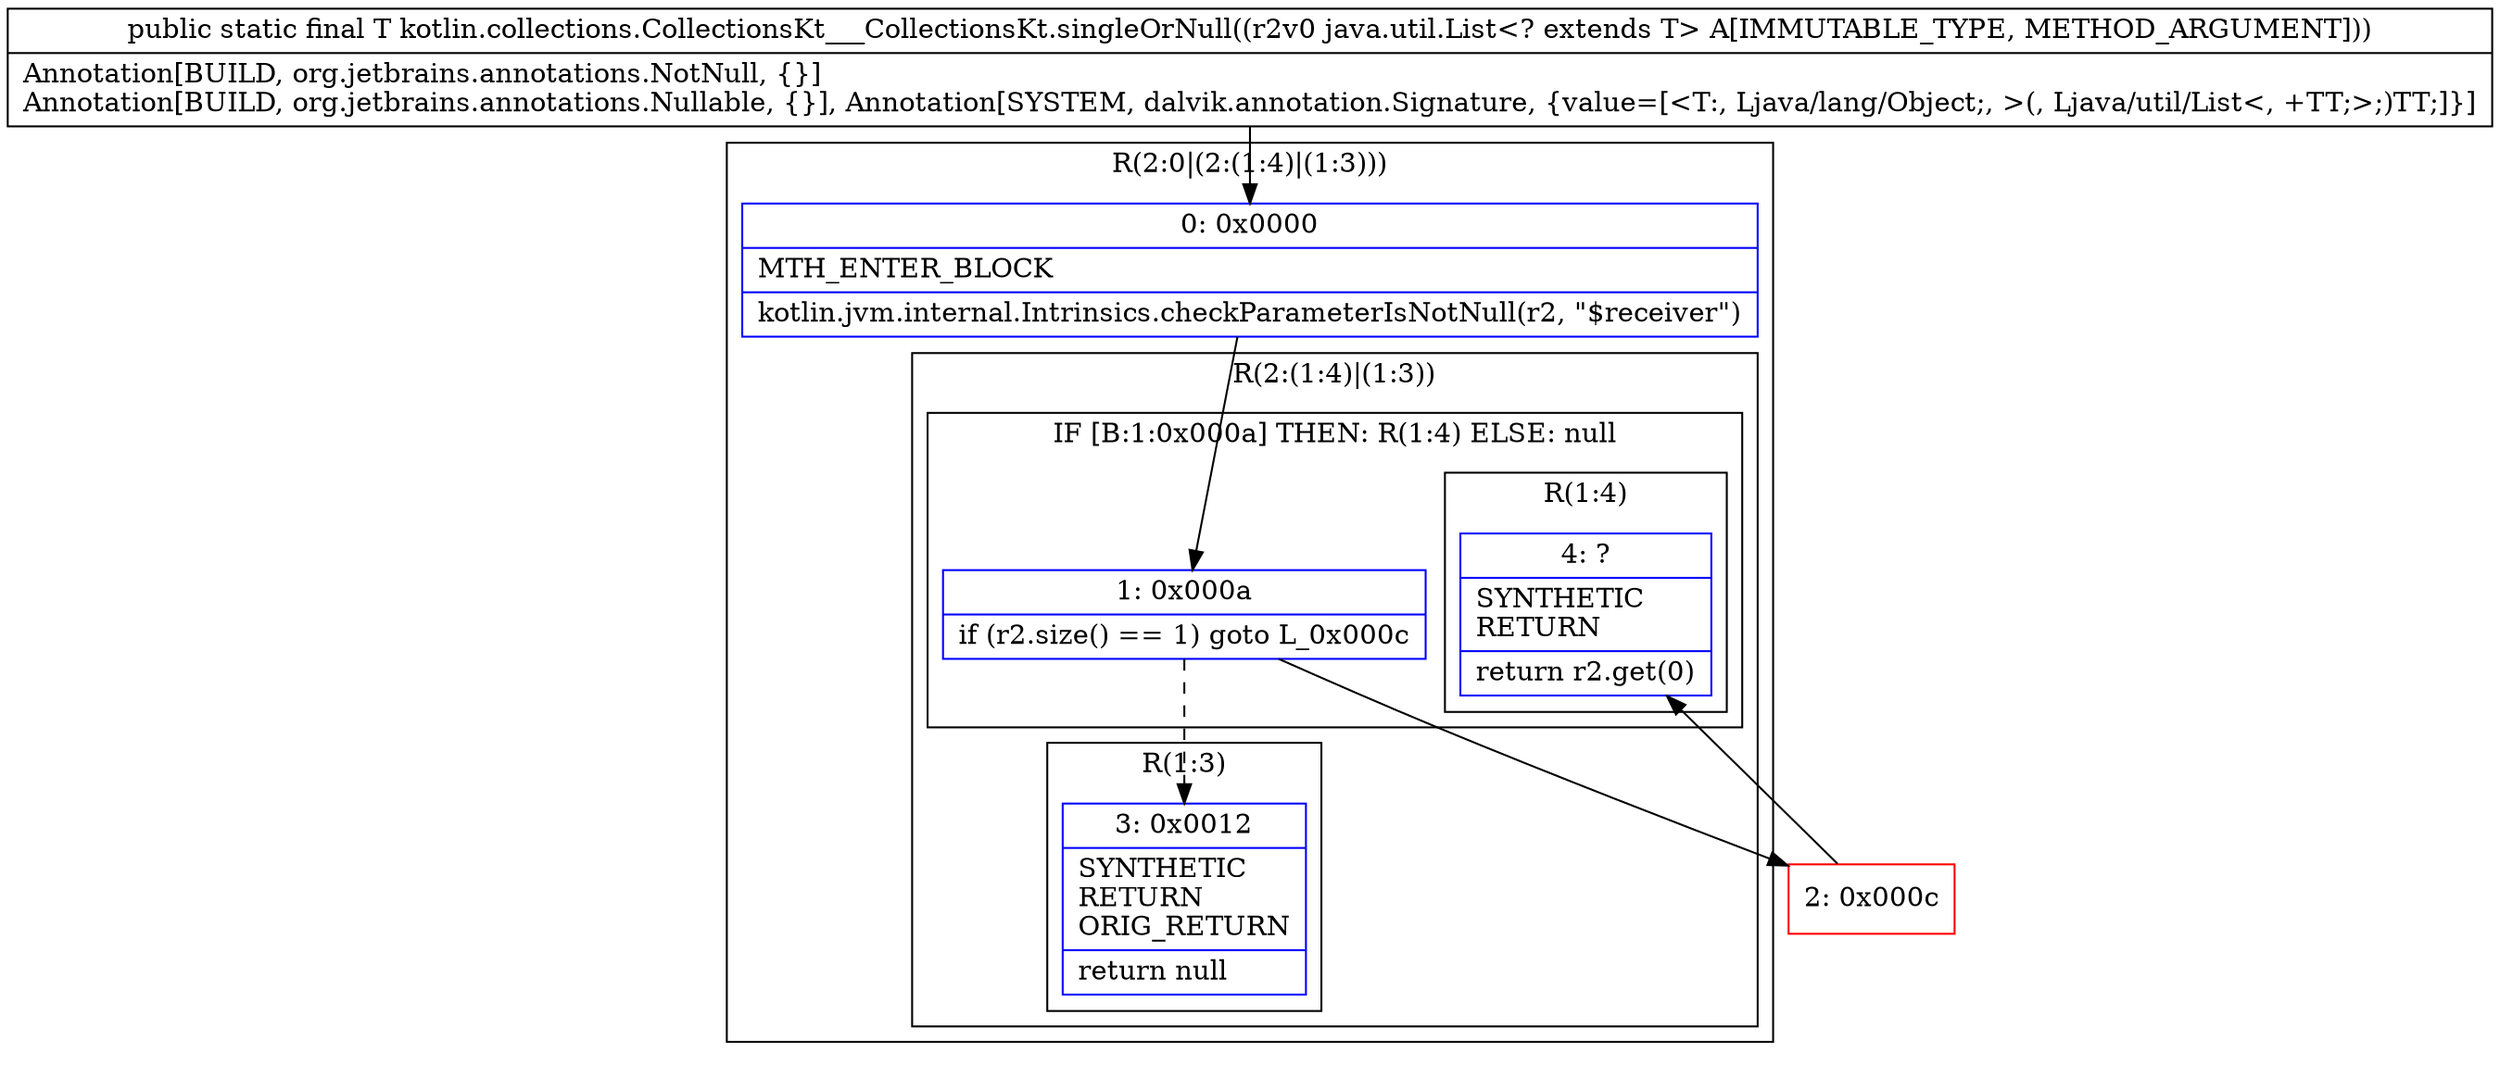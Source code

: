 digraph "CFG forkotlin.collections.CollectionsKt___CollectionsKt.singleOrNull(Ljava\/util\/List;)Ljava\/lang\/Object;" {
subgraph cluster_Region_2025811643 {
label = "R(2:0|(2:(1:4)|(1:3)))";
node [shape=record,color=blue];
Node_0 [shape=record,label="{0\:\ 0x0000|MTH_ENTER_BLOCK\l|kotlin.jvm.internal.Intrinsics.checkParameterIsNotNull(r2, \"$receiver\")\l}"];
subgraph cluster_Region_121940555 {
label = "R(2:(1:4)|(1:3))";
node [shape=record,color=blue];
subgraph cluster_IfRegion_1352702230 {
label = "IF [B:1:0x000a] THEN: R(1:4) ELSE: null";
node [shape=record,color=blue];
Node_1 [shape=record,label="{1\:\ 0x000a|if (r2.size() == 1) goto L_0x000c\l}"];
subgraph cluster_Region_682658557 {
label = "R(1:4)";
node [shape=record,color=blue];
Node_4 [shape=record,label="{4\:\ ?|SYNTHETIC\lRETURN\l|return r2.get(0)\l}"];
}
}
subgraph cluster_Region_729412582 {
label = "R(1:3)";
node [shape=record,color=blue];
Node_3 [shape=record,label="{3\:\ 0x0012|SYNTHETIC\lRETURN\lORIG_RETURN\l|return null\l}"];
}
}
}
Node_2 [shape=record,color=red,label="{2\:\ 0x000c}"];
MethodNode[shape=record,label="{public static final T kotlin.collections.CollectionsKt___CollectionsKt.singleOrNull((r2v0 java.util.List\<? extends T\> A[IMMUTABLE_TYPE, METHOD_ARGUMENT]))  | Annotation[BUILD, org.jetbrains.annotations.NotNull, \{\}]\lAnnotation[BUILD, org.jetbrains.annotations.Nullable, \{\}], Annotation[SYSTEM, dalvik.annotation.Signature, \{value=[\<T:, Ljava\/lang\/Object;, \>(, Ljava\/util\/List\<, +TT;\>;)TT;]\}]\l}"];
MethodNode -> Node_0;
Node_0 -> Node_1;
Node_1 -> Node_2;
Node_1 -> Node_3[style=dashed];
Node_2 -> Node_4;
}

